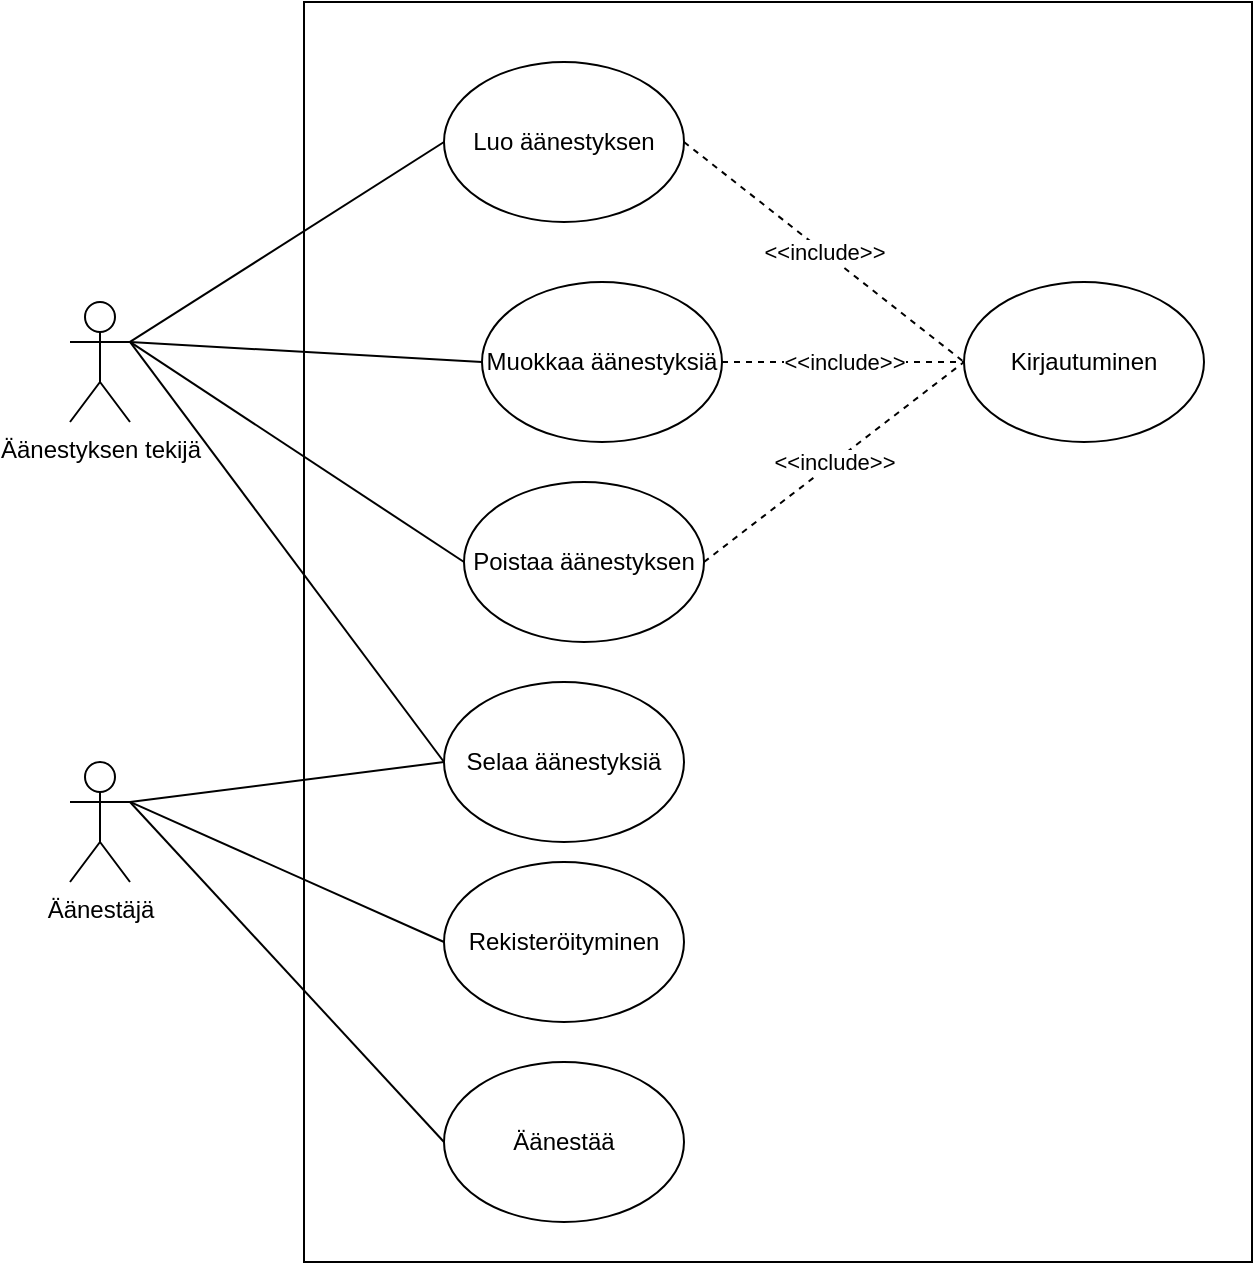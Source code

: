 <mxfile version="15.7.1" type="device"><diagram id="CnmJa0j6Q4wcBGuW7fLK" name="Page-1"><mxGraphModel dx="549" dy="1935" grid="1" gridSize="10" guides="1" tooltips="1" connect="1" arrows="1" fold="1" page="1" pageScale="1" pageWidth="413" pageHeight="583" math="0" shadow="0"><root><mxCell id="0"/><mxCell id="1" parent="0"/><mxCell id="0NdL_mPGru8ca1v9Iu57-1" value="" style="rounded=0;whiteSpace=wrap;html=1;" vertex="1" parent="1"><mxGeometry x="1150" y="-1130" width="474" height="630" as="geometry"/></mxCell><mxCell id="0NdL_mPGru8ca1v9Iu57-11" style="jumpStyle=line;orthogonalLoop=1;jettySize=auto;html=1;exitX=1;exitY=0.333;exitDx=0;exitDy=0;exitPerimeter=0;entryX=0;entryY=0.5;entryDx=0;entryDy=0;endArrow=none;endFill=0;" edge="1" parent="1" source="0NdL_mPGru8ca1v9Iu57-2" target="0NdL_mPGru8ca1v9Iu57-6"><mxGeometry relative="1" as="geometry"/></mxCell><mxCell id="0NdL_mPGru8ca1v9Iu57-14" style="edgeStyle=none;jumpStyle=line;orthogonalLoop=1;jettySize=auto;html=1;exitX=1;exitY=0.333;exitDx=0;exitDy=0;exitPerimeter=0;entryX=0;entryY=0.5;entryDx=0;entryDy=0;endArrow=none;endFill=0;" edge="1" parent="1" source="0NdL_mPGru8ca1v9Iu57-2" target="0NdL_mPGru8ca1v9Iu57-8"><mxGeometry relative="1" as="geometry"/></mxCell><mxCell id="0NdL_mPGru8ca1v9Iu57-21" style="edgeStyle=none;jumpStyle=line;orthogonalLoop=1;jettySize=auto;html=1;exitX=1;exitY=0.333;exitDx=0;exitDy=0;exitPerimeter=0;entryX=0;entryY=0.5;entryDx=0;entryDy=0;endArrow=none;endFill=0;" edge="1" parent="1" source="0NdL_mPGru8ca1v9Iu57-2" target="0NdL_mPGru8ca1v9Iu57-15"><mxGeometry relative="1" as="geometry"/></mxCell><mxCell id="0NdL_mPGru8ca1v9Iu57-2" value="Äänestyksen tekijä" style="shape=umlActor;verticalLabelPosition=bottom;verticalAlign=top;html=1;outlineConnect=0;" vertex="1" parent="1"><mxGeometry x="1033" y="-980" width="30" height="60" as="geometry"/></mxCell><mxCell id="0NdL_mPGru8ca1v9Iu57-18" style="edgeStyle=none;jumpStyle=line;orthogonalLoop=1;jettySize=auto;html=1;exitX=1;exitY=0.333;exitDx=0;exitDy=0;exitPerimeter=0;entryX=0;entryY=0.5;entryDx=0;entryDy=0;endArrow=none;endFill=0;" edge="1" parent="1" source="0NdL_mPGru8ca1v9Iu57-3" target="0NdL_mPGru8ca1v9Iu57-15"><mxGeometry relative="1" as="geometry"/></mxCell><mxCell id="0NdL_mPGru8ca1v9Iu57-19" style="edgeStyle=none;jumpStyle=line;orthogonalLoop=1;jettySize=auto;html=1;exitX=1;exitY=0.333;exitDx=0;exitDy=0;exitPerimeter=0;entryX=0;entryY=0.5;entryDx=0;entryDy=0;endArrow=none;endFill=0;" edge="1" parent="1" source="0NdL_mPGru8ca1v9Iu57-3" target="0NdL_mPGru8ca1v9Iu57-16"><mxGeometry relative="1" as="geometry"/></mxCell><mxCell id="0NdL_mPGru8ca1v9Iu57-20" style="edgeStyle=none;jumpStyle=line;orthogonalLoop=1;jettySize=auto;html=1;exitX=1;exitY=0.333;exitDx=0;exitDy=0;exitPerimeter=0;entryX=0;entryY=0.5;entryDx=0;entryDy=0;endArrow=none;endFill=0;" edge="1" parent="1" source="0NdL_mPGru8ca1v9Iu57-3" target="0NdL_mPGru8ca1v9Iu57-17"><mxGeometry relative="1" as="geometry"/></mxCell><mxCell id="0NdL_mPGru8ca1v9Iu57-3" value="Äänestäjä" style="shape=umlActor;verticalLabelPosition=bottom;verticalAlign=top;html=1;outlineConnect=0;" vertex="1" parent="1"><mxGeometry x="1033" y="-750" width="30" height="60" as="geometry"/></mxCell><mxCell id="0NdL_mPGru8ca1v9Iu57-23" value="&amp;lt;&amp;lt;include&amp;gt;&amp;gt;" style="edgeStyle=none;jumpStyle=line;orthogonalLoop=1;jettySize=auto;html=1;exitX=1;exitY=0.5;exitDx=0;exitDy=0;entryX=0;entryY=0.5;entryDx=0;entryDy=0;endArrow=none;endFill=0;dashed=1;" edge="1" parent="1" source="0NdL_mPGru8ca1v9Iu57-6" target="0NdL_mPGru8ca1v9Iu57-22"><mxGeometry relative="1" as="geometry"/></mxCell><mxCell id="0NdL_mPGru8ca1v9Iu57-6" value="Luo äänestyksen" style="ellipse;whiteSpace=wrap;html=1;" vertex="1" parent="1"><mxGeometry x="1220" y="-1100" width="120" height="80" as="geometry"/></mxCell><mxCell id="0NdL_mPGru8ca1v9Iu57-12" style="edgeStyle=none;jumpStyle=line;orthogonalLoop=1;jettySize=auto;html=1;exitX=0;exitY=0.5;exitDx=0;exitDy=0;entryX=1;entryY=0.333;entryDx=0;entryDy=0;entryPerimeter=0;endArrow=none;endFill=0;" edge="1" parent="1" source="0NdL_mPGru8ca1v9Iu57-7" target="0NdL_mPGru8ca1v9Iu57-2"><mxGeometry relative="1" as="geometry"/></mxCell><mxCell id="0NdL_mPGru8ca1v9Iu57-7" value="Muokkaa äänestyksiä" style="ellipse;whiteSpace=wrap;html=1;" vertex="1" parent="1"><mxGeometry x="1239" y="-990" width="120" height="80" as="geometry"/></mxCell><mxCell id="0NdL_mPGru8ca1v9Iu57-8" value="Poistaa äänestyksen" style="ellipse;whiteSpace=wrap;html=1;" vertex="1" parent="1"><mxGeometry x="1230" y="-890" width="120" height="80" as="geometry"/></mxCell><mxCell id="0NdL_mPGru8ca1v9Iu57-15" value="Selaa äänestyksiä" style="ellipse;whiteSpace=wrap;html=1;" vertex="1" parent="1"><mxGeometry x="1220" y="-790" width="120" height="80" as="geometry"/></mxCell><mxCell id="0NdL_mPGru8ca1v9Iu57-16" value="Rekisteröityminen" style="ellipse;whiteSpace=wrap;html=1;" vertex="1" parent="1"><mxGeometry x="1220" y="-700" width="120" height="80" as="geometry"/></mxCell><mxCell id="0NdL_mPGru8ca1v9Iu57-17" value="Äänestää" style="ellipse;whiteSpace=wrap;html=1;" vertex="1" parent="1"><mxGeometry x="1220" y="-600" width="120" height="80" as="geometry"/></mxCell><mxCell id="0NdL_mPGru8ca1v9Iu57-22" value="Kirjautuminen" style="ellipse;whiteSpace=wrap;html=1;" vertex="1" parent="1"><mxGeometry x="1480" y="-990" width="120" height="80" as="geometry"/></mxCell><mxCell id="0NdL_mPGru8ca1v9Iu57-24" value="&amp;lt;&amp;lt;include&amp;gt;&amp;gt;" style="edgeStyle=none;jumpStyle=line;orthogonalLoop=1;jettySize=auto;html=1;exitX=1;exitY=0.5;exitDx=0;exitDy=0;entryX=0;entryY=0.5;entryDx=0;entryDy=0;endArrow=none;endFill=0;dashed=1;" edge="1" parent="1" source="0NdL_mPGru8ca1v9Iu57-7" target="0NdL_mPGru8ca1v9Iu57-22"><mxGeometry relative="1" as="geometry"><mxPoint x="1350" y="-970" as="sourcePoint"/><mxPoint x="1480" y="-870" as="targetPoint"/></mxGeometry></mxCell><mxCell id="0NdL_mPGru8ca1v9Iu57-26" value="&amp;lt;&amp;lt;include&amp;gt;&amp;gt;" style="edgeStyle=none;jumpStyle=line;orthogonalLoop=1;jettySize=auto;html=1;exitX=1;exitY=0.5;exitDx=0;exitDy=0;entryX=0;entryY=0.5;entryDx=0;entryDy=0;endArrow=none;endFill=0;dashed=1;" edge="1" parent="1" source="0NdL_mPGru8ca1v9Iu57-8" target="0NdL_mPGru8ca1v9Iu57-22"><mxGeometry relative="1" as="geometry"><mxPoint x="1369" y="-910.67" as="sourcePoint"/><mxPoint x="1490" y="-910.67" as="targetPoint"/></mxGeometry></mxCell></root></mxGraphModel></diagram></mxfile>
